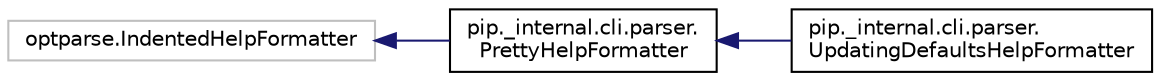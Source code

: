 digraph "Graphical Class Hierarchy"
{
 // LATEX_PDF_SIZE
  edge [fontname="Helvetica",fontsize="10",labelfontname="Helvetica",labelfontsize="10"];
  node [fontname="Helvetica",fontsize="10",shape=record];
  rankdir="LR";
  Node1812 [label="optparse.IndentedHelpFormatter",height=0.2,width=0.4,color="grey75", fillcolor="white", style="filled",tooltip=" "];
  Node1812 -> Node0 [dir="back",color="midnightblue",fontsize="10",style="solid",fontname="Helvetica"];
  Node0 [label="pip._internal.cli.parser.\lPrettyHelpFormatter",height=0.2,width=0.4,color="black", fillcolor="white", style="filled",URL="$d8/d58/classpip_1_1__internal_1_1cli_1_1parser_1_1_pretty_help_formatter.html",tooltip=" "];
  Node0 -> Node1 [dir="back",color="midnightblue",fontsize="10",style="solid",fontname="Helvetica"];
  Node1 [label="pip._internal.cli.parser.\lUpdatingDefaultsHelpFormatter",height=0.2,width=0.4,color="black", fillcolor="white", style="filled",URL="$d8/d89/classpip_1_1__internal_1_1cli_1_1parser_1_1_updating_defaults_help_formatter.html",tooltip=" "];
}
